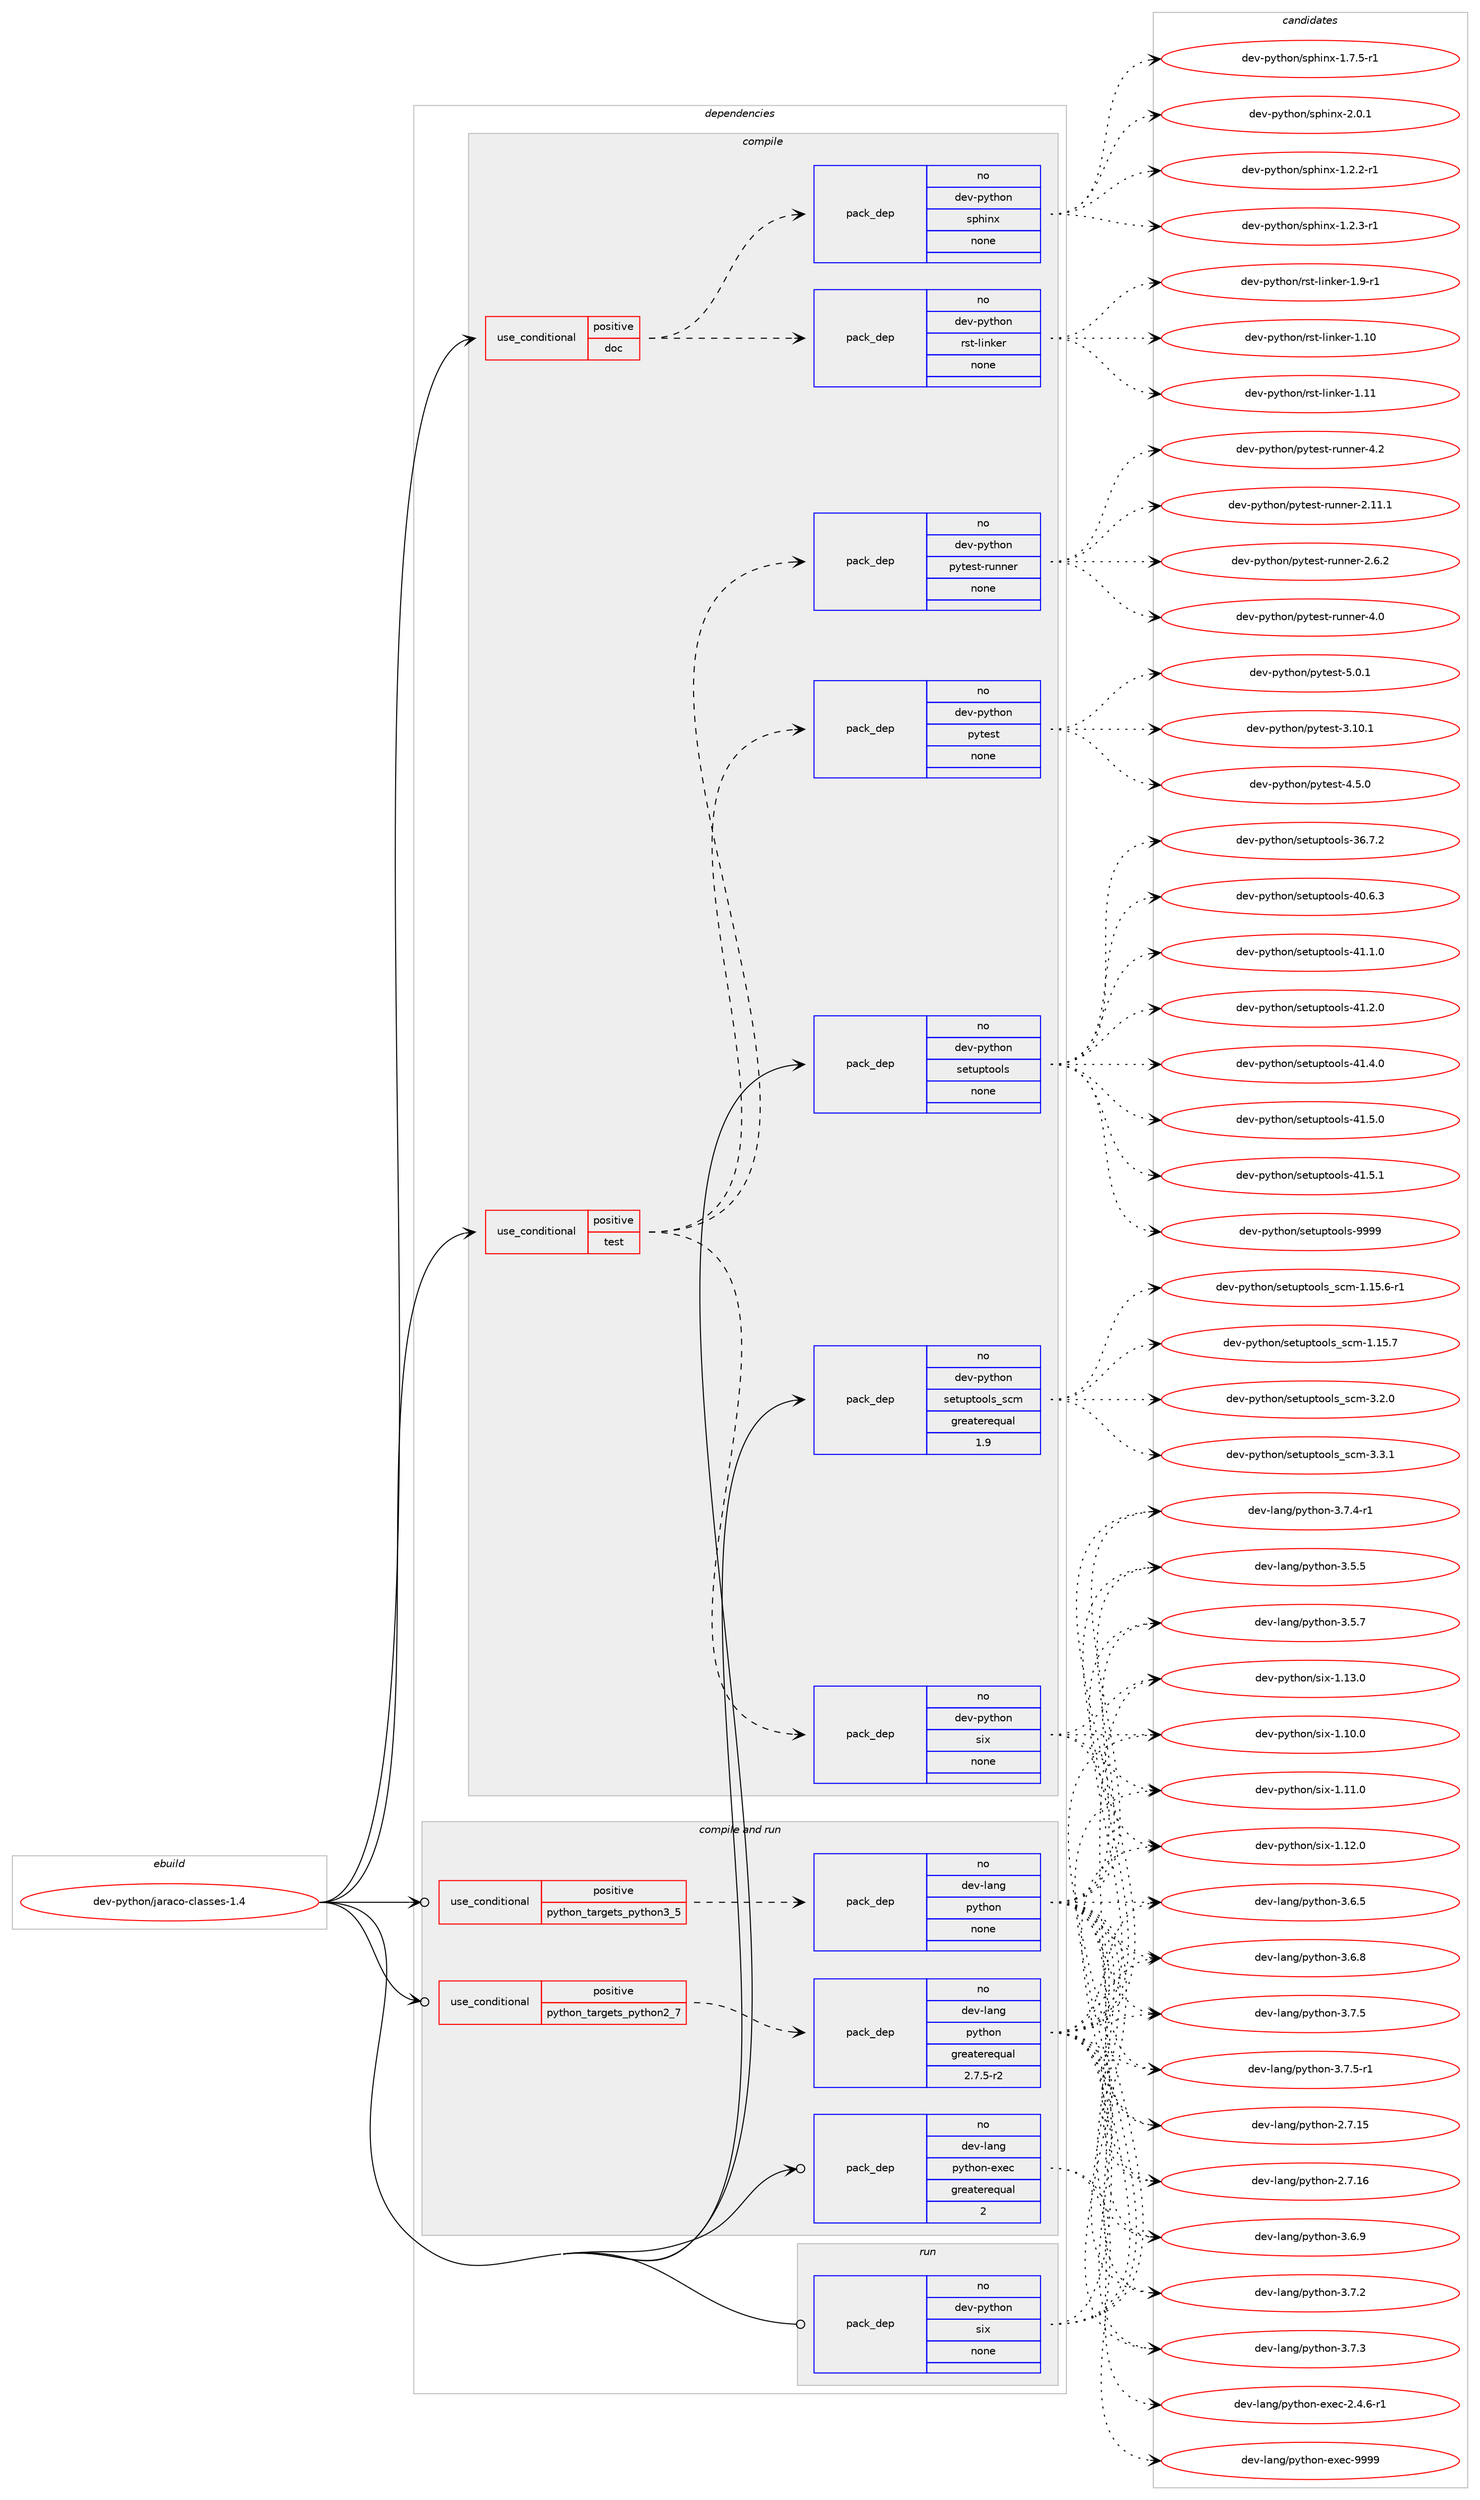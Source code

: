 digraph prolog {

# *************
# Graph options
# *************

newrank=true;
concentrate=true;
compound=true;
graph [rankdir=LR,fontname=Helvetica,fontsize=10,ranksep=1.5];#, ranksep=2.5, nodesep=0.2];
edge  [arrowhead=vee];
node  [fontname=Helvetica,fontsize=10];

# **********
# The ebuild
# **********

subgraph cluster_leftcol {
color=gray;
rank=same;
label=<<i>ebuild</i>>;
id [label="dev-python/jaraco-classes-1.4", color=red, width=4, href="../dev-python/jaraco-classes-1.4.svg"];
}

# ****************
# The dependencies
# ****************

subgraph cluster_midcol {
color=gray;
label=<<i>dependencies</i>>;
subgraph cluster_compile {
fillcolor="#eeeeee";
style=filled;
label=<<i>compile</i>>;
subgraph cond141153 {
dependency610327 [label=<<TABLE BORDER="0" CELLBORDER="1" CELLSPACING="0" CELLPADDING="4"><TR><TD ROWSPAN="3" CELLPADDING="10">use_conditional</TD></TR><TR><TD>positive</TD></TR><TR><TD>doc</TD></TR></TABLE>>, shape=none, color=red];
subgraph pack457375 {
dependency610328 [label=<<TABLE BORDER="0" CELLBORDER="1" CELLSPACING="0" CELLPADDING="4" WIDTH="220"><TR><TD ROWSPAN="6" CELLPADDING="30">pack_dep</TD></TR><TR><TD WIDTH="110">no</TD></TR><TR><TD>dev-python</TD></TR><TR><TD>sphinx</TD></TR><TR><TD>none</TD></TR><TR><TD></TD></TR></TABLE>>, shape=none, color=blue];
}
dependency610327:e -> dependency610328:w [weight=20,style="dashed",arrowhead="vee"];
subgraph pack457376 {
dependency610329 [label=<<TABLE BORDER="0" CELLBORDER="1" CELLSPACING="0" CELLPADDING="4" WIDTH="220"><TR><TD ROWSPAN="6" CELLPADDING="30">pack_dep</TD></TR><TR><TD WIDTH="110">no</TD></TR><TR><TD>dev-python</TD></TR><TR><TD>rst-linker</TD></TR><TR><TD>none</TD></TR><TR><TD></TD></TR></TABLE>>, shape=none, color=blue];
}
dependency610327:e -> dependency610329:w [weight=20,style="dashed",arrowhead="vee"];
}
id:e -> dependency610327:w [weight=20,style="solid",arrowhead="vee"];
subgraph cond141154 {
dependency610330 [label=<<TABLE BORDER="0" CELLBORDER="1" CELLSPACING="0" CELLPADDING="4"><TR><TD ROWSPAN="3" CELLPADDING="10">use_conditional</TD></TR><TR><TD>positive</TD></TR><TR><TD>test</TD></TR></TABLE>>, shape=none, color=red];
subgraph pack457377 {
dependency610331 [label=<<TABLE BORDER="0" CELLBORDER="1" CELLSPACING="0" CELLPADDING="4" WIDTH="220"><TR><TD ROWSPAN="6" CELLPADDING="30">pack_dep</TD></TR><TR><TD WIDTH="110">no</TD></TR><TR><TD>dev-python</TD></TR><TR><TD>six</TD></TR><TR><TD>none</TD></TR><TR><TD></TD></TR></TABLE>>, shape=none, color=blue];
}
dependency610330:e -> dependency610331:w [weight=20,style="dashed",arrowhead="vee"];
subgraph pack457378 {
dependency610332 [label=<<TABLE BORDER="0" CELLBORDER="1" CELLSPACING="0" CELLPADDING="4" WIDTH="220"><TR><TD ROWSPAN="6" CELLPADDING="30">pack_dep</TD></TR><TR><TD WIDTH="110">no</TD></TR><TR><TD>dev-python</TD></TR><TR><TD>pytest</TD></TR><TR><TD>none</TD></TR><TR><TD></TD></TR></TABLE>>, shape=none, color=blue];
}
dependency610330:e -> dependency610332:w [weight=20,style="dashed",arrowhead="vee"];
subgraph pack457379 {
dependency610333 [label=<<TABLE BORDER="0" CELLBORDER="1" CELLSPACING="0" CELLPADDING="4" WIDTH="220"><TR><TD ROWSPAN="6" CELLPADDING="30">pack_dep</TD></TR><TR><TD WIDTH="110">no</TD></TR><TR><TD>dev-python</TD></TR><TR><TD>pytest-runner</TD></TR><TR><TD>none</TD></TR><TR><TD></TD></TR></TABLE>>, shape=none, color=blue];
}
dependency610330:e -> dependency610333:w [weight=20,style="dashed",arrowhead="vee"];
}
id:e -> dependency610330:w [weight=20,style="solid",arrowhead="vee"];
subgraph pack457380 {
dependency610334 [label=<<TABLE BORDER="0" CELLBORDER="1" CELLSPACING="0" CELLPADDING="4" WIDTH="220"><TR><TD ROWSPAN="6" CELLPADDING="30">pack_dep</TD></TR><TR><TD WIDTH="110">no</TD></TR><TR><TD>dev-python</TD></TR><TR><TD>setuptools</TD></TR><TR><TD>none</TD></TR><TR><TD></TD></TR></TABLE>>, shape=none, color=blue];
}
id:e -> dependency610334:w [weight=20,style="solid",arrowhead="vee"];
subgraph pack457381 {
dependency610335 [label=<<TABLE BORDER="0" CELLBORDER="1" CELLSPACING="0" CELLPADDING="4" WIDTH="220"><TR><TD ROWSPAN="6" CELLPADDING="30">pack_dep</TD></TR><TR><TD WIDTH="110">no</TD></TR><TR><TD>dev-python</TD></TR><TR><TD>setuptools_scm</TD></TR><TR><TD>greaterequal</TD></TR><TR><TD>1.9</TD></TR></TABLE>>, shape=none, color=blue];
}
id:e -> dependency610335:w [weight=20,style="solid",arrowhead="vee"];
}
subgraph cluster_compileandrun {
fillcolor="#eeeeee";
style=filled;
label=<<i>compile and run</i>>;
subgraph cond141155 {
dependency610336 [label=<<TABLE BORDER="0" CELLBORDER="1" CELLSPACING="0" CELLPADDING="4"><TR><TD ROWSPAN="3" CELLPADDING="10">use_conditional</TD></TR><TR><TD>positive</TD></TR><TR><TD>python_targets_python2_7</TD></TR></TABLE>>, shape=none, color=red];
subgraph pack457382 {
dependency610337 [label=<<TABLE BORDER="0" CELLBORDER="1" CELLSPACING="0" CELLPADDING="4" WIDTH="220"><TR><TD ROWSPAN="6" CELLPADDING="30">pack_dep</TD></TR><TR><TD WIDTH="110">no</TD></TR><TR><TD>dev-lang</TD></TR><TR><TD>python</TD></TR><TR><TD>greaterequal</TD></TR><TR><TD>2.7.5-r2</TD></TR></TABLE>>, shape=none, color=blue];
}
dependency610336:e -> dependency610337:w [weight=20,style="dashed",arrowhead="vee"];
}
id:e -> dependency610336:w [weight=20,style="solid",arrowhead="odotvee"];
subgraph cond141156 {
dependency610338 [label=<<TABLE BORDER="0" CELLBORDER="1" CELLSPACING="0" CELLPADDING="4"><TR><TD ROWSPAN="3" CELLPADDING="10">use_conditional</TD></TR><TR><TD>positive</TD></TR><TR><TD>python_targets_python3_5</TD></TR></TABLE>>, shape=none, color=red];
subgraph pack457383 {
dependency610339 [label=<<TABLE BORDER="0" CELLBORDER="1" CELLSPACING="0" CELLPADDING="4" WIDTH="220"><TR><TD ROWSPAN="6" CELLPADDING="30">pack_dep</TD></TR><TR><TD WIDTH="110">no</TD></TR><TR><TD>dev-lang</TD></TR><TR><TD>python</TD></TR><TR><TD>none</TD></TR><TR><TD></TD></TR></TABLE>>, shape=none, color=blue];
}
dependency610338:e -> dependency610339:w [weight=20,style="dashed",arrowhead="vee"];
}
id:e -> dependency610338:w [weight=20,style="solid",arrowhead="odotvee"];
subgraph pack457384 {
dependency610340 [label=<<TABLE BORDER="0" CELLBORDER="1" CELLSPACING="0" CELLPADDING="4" WIDTH="220"><TR><TD ROWSPAN="6" CELLPADDING="30">pack_dep</TD></TR><TR><TD WIDTH="110">no</TD></TR><TR><TD>dev-lang</TD></TR><TR><TD>python-exec</TD></TR><TR><TD>greaterequal</TD></TR><TR><TD>2</TD></TR></TABLE>>, shape=none, color=blue];
}
id:e -> dependency610340:w [weight=20,style="solid",arrowhead="odotvee"];
}
subgraph cluster_run {
fillcolor="#eeeeee";
style=filled;
label=<<i>run</i>>;
subgraph pack457385 {
dependency610341 [label=<<TABLE BORDER="0" CELLBORDER="1" CELLSPACING="0" CELLPADDING="4" WIDTH="220"><TR><TD ROWSPAN="6" CELLPADDING="30">pack_dep</TD></TR><TR><TD WIDTH="110">no</TD></TR><TR><TD>dev-python</TD></TR><TR><TD>six</TD></TR><TR><TD>none</TD></TR><TR><TD></TD></TR></TABLE>>, shape=none, color=blue];
}
id:e -> dependency610341:w [weight=20,style="solid",arrowhead="odot"];
}
}

# **************
# The candidates
# **************

subgraph cluster_choices {
rank=same;
color=gray;
label=<<i>candidates</i>>;

subgraph choice457375 {
color=black;
nodesep=1;
choice10010111845112121116104111110471151121041051101204549465046504511449 [label="dev-python/sphinx-1.2.2-r1", color=red, width=4,href="../dev-python/sphinx-1.2.2-r1.svg"];
choice10010111845112121116104111110471151121041051101204549465046514511449 [label="dev-python/sphinx-1.2.3-r1", color=red, width=4,href="../dev-python/sphinx-1.2.3-r1.svg"];
choice10010111845112121116104111110471151121041051101204549465546534511449 [label="dev-python/sphinx-1.7.5-r1", color=red, width=4,href="../dev-python/sphinx-1.7.5-r1.svg"];
choice1001011184511212111610411111047115112104105110120455046484649 [label="dev-python/sphinx-2.0.1", color=red, width=4,href="../dev-python/sphinx-2.0.1.svg"];
dependency610328:e -> choice10010111845112121116104111110471151121041051101204549465046504511449:w [style=dotted,weight="100"];
dependency610328:e -> choice10010111845112121116104111110471151121041051101204549465046514511449:w [style=dotted,weight="100"];
dependency610328:e -> choice10010111845112121116104111110471151121041051101204549465546534511449:w [style=dotted,weight="100"];
dependency610328:e -> choice1001011184511212111610411111047115112104105110120455046484649:w [style=dotted,weight="100"];
}
subgraph choice457376 {
color=black;
nodesep=1;
choice1001011184511212111610411111047114115116451081051101071011144549464948 [label="dev-python/rst-linker-1.10", color=red, width=4,href="../dev-python/rst-linker-1.10.svg"];
choice1001011184511212111610411111047114115116451081051101071011144549464949 [label="dev-python/rst-linker-1.11", color=red, width=4,href="../dev-python/rst-linker-1.11.svg"];
choice100101118451121211161041111104711411511645108105110107101114454946574511449 [label="dev-python/rst-linker-1.9-r1", color=red, width=4,href="../dev-python/rst-linker-1.9-r1.svg"];
dependency610329:e -> choice1001011184511212111610411111047114115116451081051101071011144549464948:w [style=dotted,weight="100"];
dependency610329:e -> choice1001011184511212111610411111047114115116451081051101071011144549464949:w [style=dotted,weight="100"];
dependency610329:e -> choice100101118451121211161041111104711411511645108105110107101114454946574511449:w [style=dotted,weight="100"];
}
subgraph choice457377 {
color=black;
nodesep=1;
choice100101118451121211161041111104711510512045494649484648 [label="dev-python/six-1.10.0", color=red, width=4,href="../dev-python/six-1.10.0.svg"];
choice100101118451121211161041111104711510512045494649494648 [label="dev-python/six-1.11.0", color=red, width=4,href="../dev-python/six-1.11.0.svg"];
choice100101118451121211161041111104711510512045494649504648 [label="dev-python/six-1.12.0", color=red, width=4,href="../dev-python/six-1.12.0.svg"];
choice100101118451121211161041111104711510512045494649514648 [label="dev-python/six-1.13.0", color=red, width=4,href="../dev-python/six-1.13.0.svg"];
dependency610331:e -> choice100101118451121211161041111104711510512045494649484648:w [style=dotted,weight="100"];
dependency610331:e -> choice100101118451121211161041111104711510512045494649494648:w [style=dotted,weight="100"];
dependency610331:e -> choice100101118451121211161041111104711510512045494649504648:w [style=dotted,weight="100"];
dependency610331:e -> choice100101118451121211161041111104711510512045494649514648:w [style=dotted,weight="100"];
}
subgraph choice457378 {
color=black;
nodesep=1;
choice100101118451121211161041111104711212111610111511645514649484649 [label="dev-python/pytest-3.10.1", color=red, width=4,href="../dev-python/pytest-3.10.1.svg"];
choice1001011184511212111610411111047112121116101115116455246534648 [label="dev-python/pytest-4.5.0", color=red, width=4,href="../dev-python/pytest-4.5.0.svg"];
choice1001011184511212111610411111047112121116101115116455346484649 [label="dev-python/pytest-5.0.1", color=red, width=4,href="../dev-python/pytest-5.0.1.svg"];
dependency610332:e -> choice100101118451121211161041111104711212111610111511645514649484649:w [style=dotted,weight="100"];
dependency610332:e -> choice1001011184511212111610411111047112121116101115116455246534648:w [style=dotted,weight="100"];
dependency610332:e -> choice1001011184511212111610411111047112121116101115116455346484649:w [style=dotted,weight="100"];
}
subgraph choice457379 {
color=black;
nodesep=1;
choice10010111845112121116104111110471121211161011151164511411711011010111445504649494649 [label="dev-python/pytest-runner-2.11.1", color=red, width=4,href="../dev-python/pytest-runner-2.11.1.svg"];
choice100101118451121211161041111104711212111610111511645114117110110101114455046544650 [label="dev-python/pytest-runner-2.6.2", color=red, width=4,href="../dev-python/pytest-runner-2.6.2.svg"];
choice10010111845112121116104111110471121211161011151164511411711011010111445524648 [label="dev-python/pytest-runner-4.0", color=red, width=4,href="../dev-python/pytest-runner-4.0.svg"];
choice10010111845112121116104111110471121211161011151164511411711011010111445524650 [label="dev-python/pytest-runner-4.2", color=red, width=4,href="../dev-python/pytest-runner-4.2.svg"];
dependency610333:e -> choice10010111845112121116104111110471121211161011151164511411711011010111445504649494649:w [style=dotted,weight="100"];
dependency610333:e -> choice100101118451121211161041111104711212111610111511645114117110110101114455046544650:w [style=dotted,weight="100"];
dependency610333:e -> choice10010111845112121116104111110471121211161011151164511411711011010111445524648:w [style=dotted,weight="100"];
dependency610333:e -> choice10010111845112121116104111110471121211161011151164511411711011010111445524650:w [style=dotted,weight="100"];
}
subgraph choice457380 {
color=black;
nodesep=1;
choice100101118451121211161041111104711510111611711211611111110811545515446554650 [label="dev-python/setuptools-36.7.2", color=red, width=4,href="../dev-python/setuptools-36.7.2.svg"];
choice100101118451121211161041111104711510111611711211611111110811545524846544651 [label="dev-python/setuptools-40.6.3", color=red, width=4,href="../dev-python/setuptools-40.6.3.svg"];
choice100101118451121211161041111104711510111611711211611111110811545524946494648 [label="dev-python/setuptools-41.1.0", color=red, width=4,href="../dev-python/setuptools-41.1.0.svg"];
choice100101118451121211161041111104711510111611711211611111110811545524946504648 [label="dev-python/setuptools-41.2.0", color=red, width=4,href="../dev-python/setuptools-41.2.0.svg"];
choice100101118451121211161041111104711510111611711211611111110811545524946524648 [label="dev-python/setuptools-41.4.0", color=red, width=4,href="../dev-python/setuptools-41.4.0.svg"];
choice100101118451121211161041111104711510111611711211611111110811545524946534648 [label="dev-python/setuptools-41.5.0", color=red, width=4,href="../dev-python/setuptools-41.5.0.svg"];
choice100101118451121211161041111104711510111611711211611111110811545524946534649 [label="dev-python/setuptools-41.5.1", color=red, width=4,href="../dev-python/setuptools-41.5.1.svg"];
choice10010111845112121116104111110471151011161171121161111111081154557575757 [label="dev-python/setuptools-9999", color=red, width=4,href="../dev-python/setuptools-9999.svg"];
dependency610334:e -> choice100101118451121211161041111104711510111611711211611111110811545515446554650:w [style=dotted,weight="100"];
dependency610334:e -> choice100101118451121211161041111104711510111611711211611111110811545524846544651:w [style=dotted,weight="100"];
dependency610334:e -> choice100101118451121211161041111104711510111611711211611111110811545524946494648:w [style=dotted,weight="100"];
dependency610334:e -> choice100101118451121211161041111104711510111611711211611111110811545524946504648:w [style=dotted,weight="100"];
dependency610334:e -> choice100101118451121211161041111104711510111611711211611111110811545524946524648:w [style=dotted,weight="100"];
dependency610334:e -> choice100101118451121211161041111104711510111611711211611111110811545524946534648:w [style=dotted,weight="100"];
dependency610334:e -> choice100101118451121211161041111104711510111611711211611111110811545524946534649:w [style=dotted,weight="100"];
dependency610334:e -> choice10010111845112121116104111110471151011161171121161111111081154557575757:w [style=dotted,weight="100"];
}
subgraph choice457381 {
color=black;
nodesep=1;
choice10010111845112121116104111110471151011161171121161111111081159511599109454946495346544511449 [label="dev-python/setuptools_scm-1.15.6-r1", color=red, width=4,href="../dev-python/setuptools_scm-1.15.6-r1.svg"];
choice1001011184511212111610411111047115101116117112116111111108115951159910945494649534655 [label="dev-python/setuptools_scm-1.15.7", color=red, width=4,href="../dev-python/setuptools_scm-1.15.7.svg"];
choice10010111845112121116104111110471151011161171121161111111081159511599109455146504648 [label="dev-python/setuptools_scm-3.2.0", color=red, width=4,href="../dev-python/setuptools_scm-3.2.0.svg"];
choice10010111845112121116104111110471151011161171121161111111081159511599109455146514649 [label="dev-python/setuptools_scm-3.3.1", color=red, width=4,href="../dev-python/setuptools_scm-3.3.1.svg"];
dependency610335:e -> choice10010111845112121116104111110471151011161171121161111111081159511599109454946495346544511449:w [style=dotted,weight="100"];
dependency610335:e -> choice1001011184511212111610411111047115101116117112116111111108115951159910945494649534655:w [style=dotted,weight="100"];
dependency610335:e -> choice10010111845112121116104111110471151011161171121161111111081159511599109455146504648:w [style=dotted,weight="100"];
dependency610335:e -> choice10010111845112121116104111110471151011161171121161111111081159511599109455146514649:w [style=dotted,weight="100"];
}
subgraph choice457382 {
color=black;
nodesep=1;
choice10010111845108971101034711212111610411111045504655464953 [label="dev-lang/python-2.7.15", color=red, width=4,href="../dev-lang/python-2.7.15.svg"];
choice10010111845108971101034711212111610411111045504655464954 [label="dev-lang/python-2.7.16", color=red, width=4,href="../dev-lang/python-2.7.16.svg"];
choice100101118451089711010347112121116104111110455146534653 [label="dev-lang/python-3.5.5", color=red, width=4,href="../dev-lang/python-3.5.5.svg"];
choice100101118451089711010347112121116104111110455146534655 [label="dev-lang/python-3.5.7", color=red, width=4,href="../dev-lang/python-3.5.7.svg"];
choice100101118451089711010347112121116104111110455146544653 [label="dev-lang/python-3.6.5", color=red, width=4,href="../dev-lang/python-3.6.5.svg"];
choice100101118451089711010347112121116104111110455146544656 [label="dev-lang/python-3.6.8", color=red, width=4,href="../dev-lang/python-3.6.8.svg"];
choice100101118451089711010347112121116104111110455146544657 [label="dev-lang/python-3.6.9", color=red, width=4,href="../dev-lang/python-3.6.9.svg"];
choice100101118451089711010347112121116104111110455146554650 [label="dev-lang/python-3.7.2", color=red, width=4,href="../dev-lang/python-3.7.2.svg"];
choice100101118451089711010347112121116104111110455146554651 [label="dev-lang/python-3.7.3", color=red, width=4,href="../dev-lang/python-3.7.3.svg"];
choice1001011184510897110103471121211161041111104551465546524511449 [label="dev-lang/python-3.7.4-r1", color=red, width=4,href="../dev-lang/python-3.7.4-r1.svg"];
choice100101118451089711010347112121116104111110455146554653 [label="dev-lang/python-3.7.5", color=red, width=4,href="../dev-lang/python-3.7.5.svg"];
choice1001011184510897110103471121211161041111104551465546534511449 [label="dev-lang/python-3.7.5-r1", color=red, width=4,href="../dev-lang/python-3.7.5-r1.svg"];
dependency610337:e -> choice10010111845108971101034711212111610411111045504655464953:w [style=dotted,weight="100"];
dependency610337:e -> choice10010111845108971101034711212111610411111045504655464954:w [style=dotted,weight="100"];
dependency610337:e -> choice100101118451089711010347112121116104111110455146534653:w [style=dotted,weight="100"];
dependency610337:e -> choice100101118451089711010347112121116104111110455146534655:w [style=dotted,weight="100"];
dependency610337:e -> choice100101118451089711010347112121116104111110455146544653:w [style=dotted,weight="100"];
dependency610337:e -> choice100101118451089711010347112121116104111110455146544656:w [style=dotted,weight="100"];
dependency610337:e -> choice100101118451089711010347112121116104111110455146544657:w [style=dotted,weight="100"];
dependency610337:e -> choice100101118451089711010347112121116104111110455146554650:w [style=dotted,weight="100"];
dependency610337:e -> choice100101118451089711010347112121116104111110455146554651:w [style=dotted,weight="100"];
dependency610337:e -> choice1001011184510897110103471121211161041111104551465546524511449:w [style=dotted,weight="100"];
dependency610337:e -> choice100101118451089711010347112121116104111110455146554653:w [style=dotted,weight="100"];
dependency610337:e -> choice1001011184510897110103471121211161041111104551465546534511449:w [style=dotted,weight="100"];
}
subgraph choice457383 {
color=black;
nodesep=1;
choice10010111845108971101034711212111610411111045504655464953 [label="dev-lang/python-2.7.15", color=red, width=4,href="../dev-lang/python-2.7.15.svg"];
choice10010111845108971101034711212111610411111045504655464954 [label="dev-lang/python-2.7.16", color=red, width=4,href="../dev-lang/python-2.7.16.svg"];
choice100101118451089711010347112121116104111110455146534653 [label="dev-lang/python-3.5.5", color=red, width=4,href="../dev-lang/python-3.5.5.svg"];
choice100101118451089711010347112121116104111110455146534655 [label="dev-lang/python-3.5.7", color=red, width=4,href="../dev-lang/python-3.5.7.svg"];
choice100101118451089711010347112121116104111110455146544653 [label="dev-lang/python-3.6.5", color=red, width=4,href="../dev-lang/python-3.6.5.svg"];
choice100101118451089711010347112121116104111110455146544656 [label="dev-lang/python-3.6.8", color=red, width=4,href="../dev-lang/python-3.6.8.svg"];
choice100101118451089711010347112121116104111110455146544657 [label="dev-lang/python-3.6.9", color=red, width=4,href="../dev-lang/python-3.6.9.svg"];
choice100101118451089711010347112121116104111110455146554650 [label="dev-lang/python-3.7.2", color=red, width=4,href="../dev-lang/python-3.7.2.svg"];
choice100101118451089711010347112121116104111110455146554651 [label="dev-lang/python-3.7.3", color=red, width=4,href="../dev-lang/python-3.7.3.svg"];
choice1001011184510897110103471121211161041111104551465546524511449 [label="dev-lang/python-3.7.4-r1", color=red, width=4,href="../dev-lang/python-3.7.4-r1.svg"];
choice100101118451089711010347112121116104111110455146554653 [label="dev-lang/python-3.7.5", color=red, width=4,href="../dev-lang/python-3.7.5.svg"];
choice1001011184510897110103471121211161041111104551465546534511449 [label="dev-lang/python-3.7.5-r1", color=red, width=4,href="../dev-lang/python-3.7.5-r1.svg"];
dependency610339:e -> choice10010111845108971101034711212111610411111045504655464953:w [style=dotted,weight="100"];
dependency610339:e -> choice10010111845108971101034711212111610411111045504655464954:w [style=dotted,weight="100"];
dependency610339:e -> choice100101118451089711010347112121116104111110455146534653:w [style=dotted,weight="100"];
dependency610339:e -> choice100101118451089711010347112121116104111110455146534655:w [style=dotted,weight="100"];
dependency610339:e -> choice100101118451089711010347112121116104111110455146544653:w [style=dotted,weight="100"];
dependency610339:e -> choice100101118451089711010347112121116104111110455146544656:w [style=dotted,weight="100"];
dependency610339:e -> choice100101118451089711010347112121116104111110455146544657:w [style=dotted,weight="100"];
dependency610339:e -> choice100101118451089711010347112121116104111110455146554650:w [style=dotted,weight="100"];
dependency610339:e -> choice100101118451089711010347112121116104111110455146554651:w [style=dotted,weight="100"];
dependency610339:e -> choice1001011184510897110103471121211161041111104551465546524511449:w [style=dotted,weight="100"];
dependency610339:e -> choice100101118451089711010347112121116104111110455146554653:w [style=dotted,weight="100"];
dependency610339:e -> choice1001011184510897110103471121211161041111104551465546534511449:w [style=dotted,weight="100"];
}
subgraph choice457384 {
color=black;
nodesep=1;
choice10010111845108971101034711212111610411111045101120101994550465246544511449 [label="dev-lang/python-exec-2.4.6-r1", color=red, width=4,href="../dev-lang/python-exec-2.4.6-r1.svg"];
choice10010111845108971101034711212111610411111045101120101994557575757 [label="dev-lang/python-exec-9999", color=red, width=4,href="../dev-lang/python-exec-9999.svg"];
dependency610340:e -> choice10010111845108971101034711212111610411111045101120101994550465246544511449:w [style=dotted,weight="100"];
dependency610340:e -> choice10010111845108971101034711212111610411111045101120101994557575757:w [style=dotted,weight="100"];
}
subgraph choice457385 {
color=black;
nodesep=1;
choice100101118451121211161041111104711510512045494649484648 [label="dev-python/six-1.10.0", color=red, width=4,href="../dev-python/six-1.10.0.svg"];
choice100101118451121211161041111104711510512045494649494648 [label="dev-python/six-1.11.0", color=red, width=4,href="../dev-python/six-1.11.0.svg"];
choice100101118451121211161041111104711510512045494649504648 [label="dev-python/six-1.12.0", color=red, width=4,href="../dev-python/six-1.12.0.svg"];
choice100101118451121211161041111104711510512045494649514648 [label="dev-python/six-1.13.0", color=red, width=4,href="../dev-python/six-1.13.0.svg"];
dependency610341:e -> choice100101118451121211161041111104711510512045494649484648:w [style=dotted,weight="100"];
dependency610341:e -> choice100101118451121211161041111104711510512045494649494648:w [style=dotted,weight="100"];
dependency610341:e -> choice100101118451121211161041111104711510512045494649504648:w [style=dotted,weight="100"];
dependency610341:e -> choice100101118451121211161041111104711510512045494649514648:w [style=dotted,weight="100"];
}
}

}
